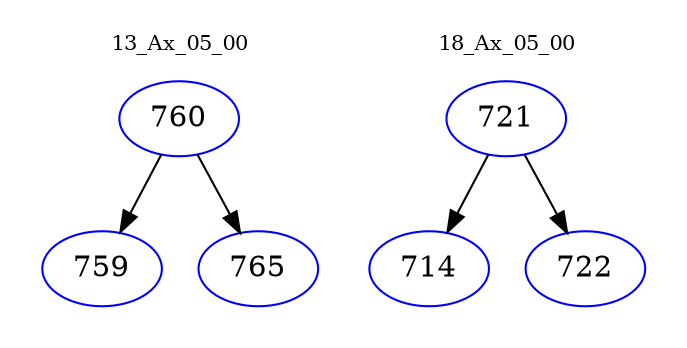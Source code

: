 digraph{
subgraph cluster_0 {
color = white
label = "13_Ax_05_00";
fontsize=10;
T0_760 [label="760", color="blue"]
T0_760 -> T0_759 [color="black"]
T0_759 [label="759", color="blue"]
T0_760 -> T0_765 [color="black"]
T0_765 [label="765", color="blue"]
}
subgraph cluster_1 {
color = white
label = "18_Ax_05_00";
fontsize=10;
T1_721 [label="721", color="blue"]
T1_721 -> T1_714 [color="black"]
T1_714 [label="714", color="blue"]
T1_721 -> T1_722 [color="black"]
T1_722 [label="722", color="blue"]
}
}
